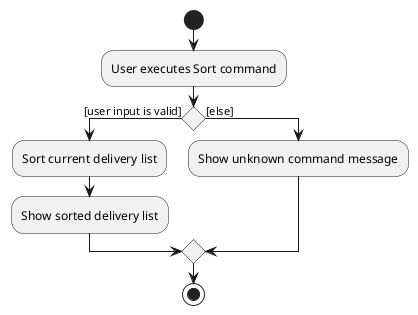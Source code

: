 @startuml
'https://plantuml.com/activity-diagram-beta

start
:User executes Sort command;
if () then ([user input is valid])
    :Sort current delivery list;
    :Show sorted delivery list;
else ([else])
    :Show unknown command message;
endif
stop
@enduml
